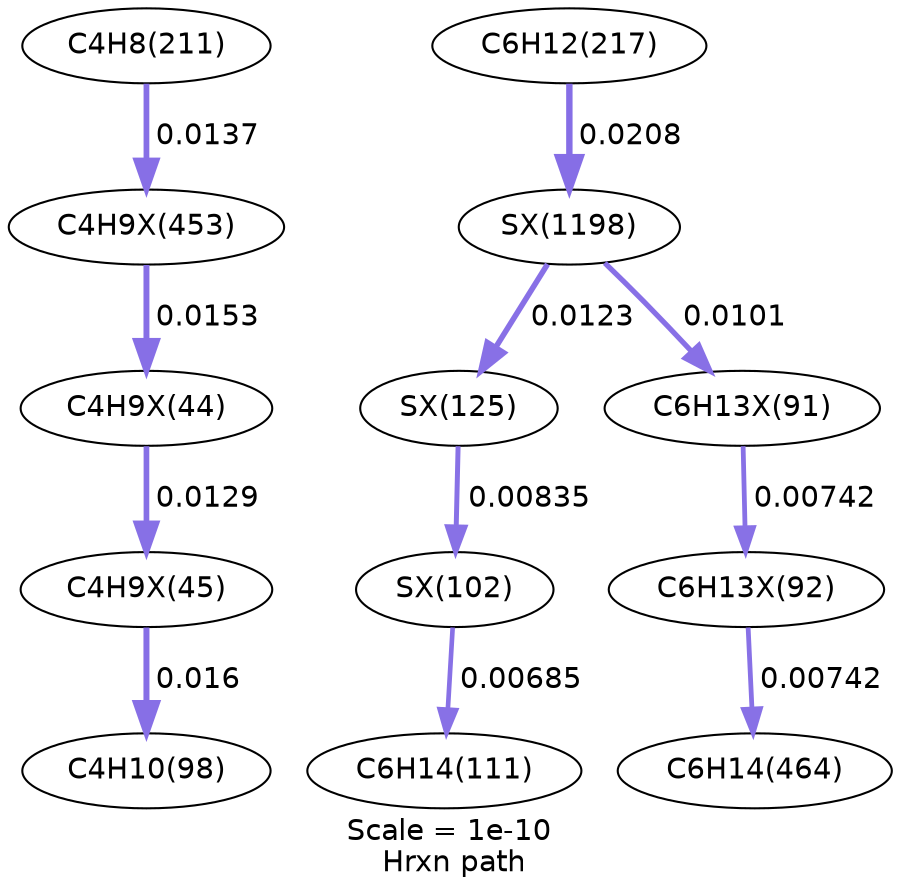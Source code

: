 digraph reaction_paths {
center=1;
s36 -> s10[fontname="Helvetica", style="setlinewidth(2.88)", arrowsize=1.44, color="0.7, 0.516, 0.9"
, label=" 0.016"];
s35 -> s36[fontname="Helvetica", style="setlinewidth(2.72)", arrowsize=1.36, color="0.7, 0.513, 0.9"
, label=" 0.0129"];
s49 -> s14[fontname="Helvetica", style="setlinewidth(2.24)", arrowsize=1.12, color="0.7, 0.507, 0.9"
, label=" 0.00685"];
s58 -> s35[fontname="Helvetica", style="setlinewidth(2.85)", arrowsize=1.42, color="0.7, 0.515, 0.9"
, label=" 0.0153"];
s20 -> s58[fontname="Helvetica", style="setlinewidth(2.76)", arrowsize=1.38, color="0.7, 0.514, 0.9"
, label=" 0.0137"];
s48 -> s24[fontname="Helvetica", style="setlinewidth(2.3)", arrowsize=1.15, color="0.7, 0.507, 0.9"
, label=" 0.00742"];
s50 -> s49[fontname="Helvetica", style="setlinewidth(2.39)", arrowsize=1.19, color="0.7, 0.508, 0.9"
, label=" 0.00835"];
s67 -> s50[fontname="Helvetica", style="setlinewidth(2.68)", arrowsize=1.34, color="0.7, 0.512, 0.9"
, label=" 0.0123"];
s67 -> s47[fontname="Helvetica", style="setlinewidth(2.53)", arrowsize=1.27, color="0.7, 0.51, 0.9"
, label=" 0.0101"];
s47 -> s48[fontname="Helvetica", style="setlinewidth(2.3)", arrowsize=1.15, color="0.7, 0.507, 0.9"
, label=" 0.00742"];
s21 -> s67[fontname="Helvetica", style="setlinewidth(3.08)", arrowsize=1.54, color="0.7, 0.521, 0.9"
, label=" 0.0208"];
s10 [ fontname="Helvetica", label="C4H10(98)"];
s14 [ fontname="Helvetica", label="C6H14(111)"];
s20 [ fontname="Helvetica", label="C4H8(211)"];
s21 [ fontname="Helvetica", label="C6H12(217)"];
s24 [ fontname="Helvetica", label="C6H14(464)"];
s35 [ fontname="Helvetica", label="C4H9X(44)"];
s36 [ fontname="Helvetica", label="C4H9X(45)"];
s47 [ fontname="Helvetica", label="C6H13X(91)"];
s48 [ fontname="Helvetica", label="C6H13X(92)"];
s49 [ fontname="Helvetica", label="SX(102)"];
s50 [ fontname="Helvetica", label="SX(125)"];
s58 [ fontname="Helvetica", label="C4H9X(453)"];
s67 [ fontname="Helvetica", label="SX(1198)"];
 label = "Scale = 1e-10\l Hrxn path";
 fontname = "Helvetica";
}
